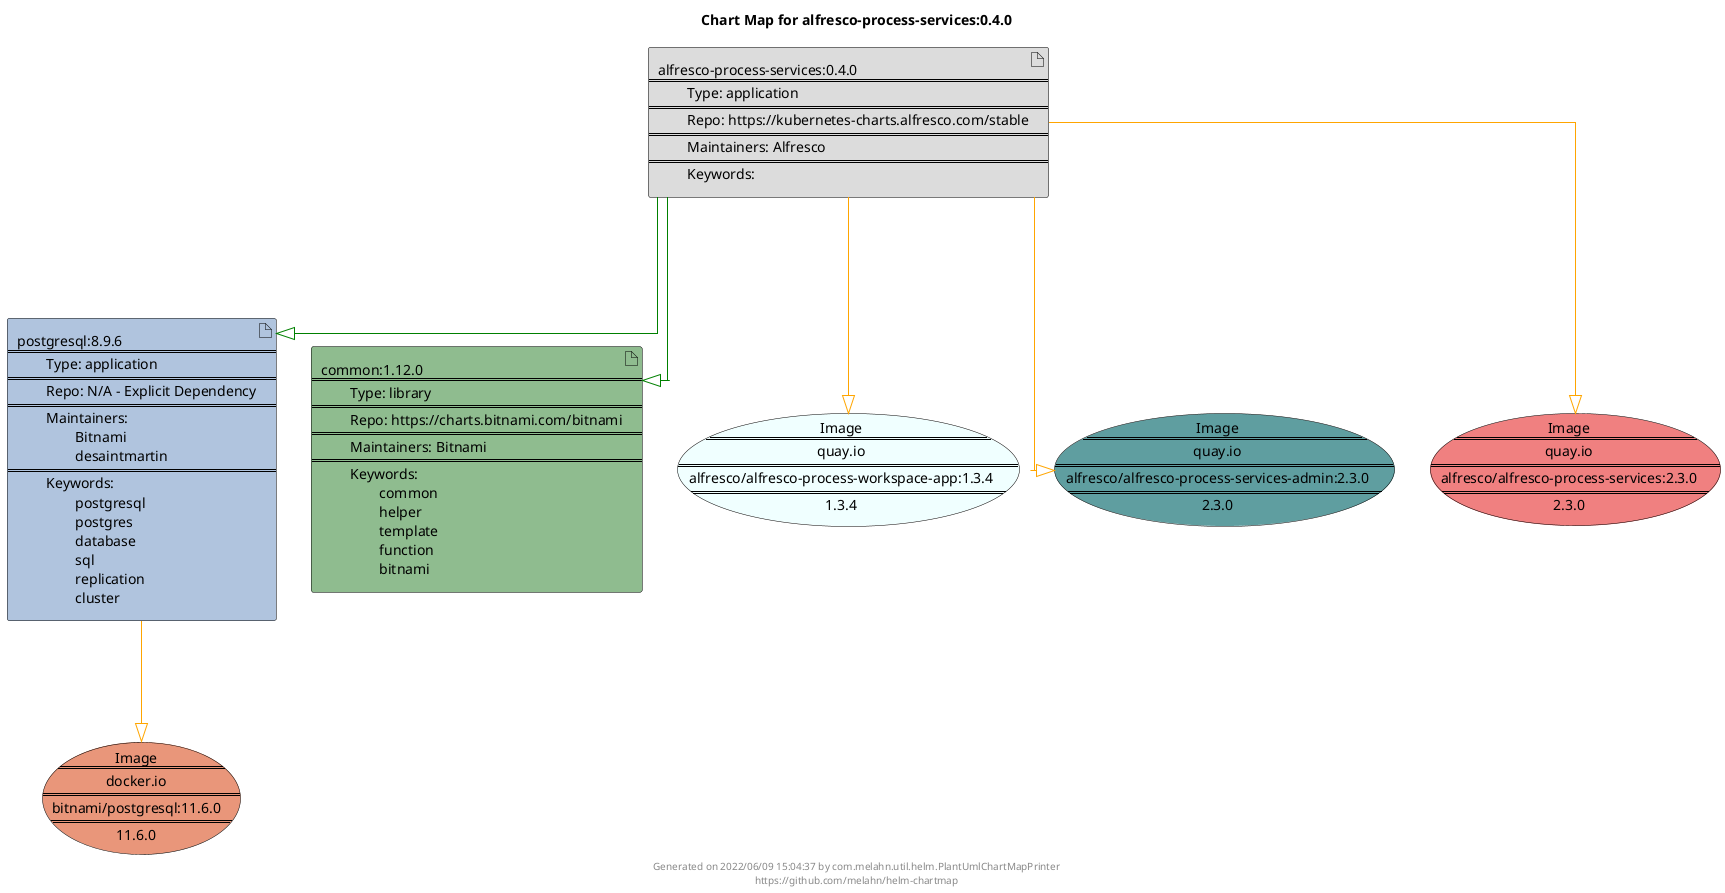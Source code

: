 @startuml
skinparam linetype ortho
skinparam backgroundColor white
skinparam usecaseBorderColor black
skinparam usecaseArrowColor LightSlateGray
skinparam artifactBorderColor black
skinparam artifactArrowColor LightSlateGray

title Chart Map for alfresco-process-services:0.4.0

'There are 3 referenced Helm Charts
artifact "alfresco-process-services:0.4.0\n====\n\tType: application\n====\n\tRepo: https://kubernetes-charts.alfresco.com/stable\n====\n\tMaintainers: Alfresco\n====\n\tKeywords: " as alfresco_process_services_0_4_0 #Gainsboro
artifact "postgresql:8.9.6\n====\n\tType: application\n====\n\tRepo: N/A - Explicit Dependency\n====\n\tMaintainers: \n\t\tBitnami\n\t\tdesaintmartin\n====\n\tKeywords: \n\t\tpostgresql\n\t\tpostgres\n\t\tdatabase\n\t\tsql\n\t\treplication\n\t\tcluster" as postgresql_8_9_6 #LightSteelBlue
artifact "common:1.12.0\n====\n\tType: library\n====\n\tRepo: https://charts.bitnami.com/bitnami\n====\n\tMaintainers: Bitnami\n====\n\tKeywords: \n\t\tcommon\n\t\thelper\n\t\ttemplate\n\t\tfunction\n\t\tbitnami" as common_1_12_0 #DarkSeaGreen

'There are 4 referenced Docker Images
usecase "Image\n====\nquay.io\n====\nalfresco/alfresco-process-workspace-app:1.3.4\n====\n1.3.4" as quay_io_alfresco_alfresco_process_workspace_app_1_3_4 #Azure
usecase "Image\n====\nquay.io\n====\nalfresco/alfresco-process-services-admin:2.3.0\n====\n2.3.0" as quay_io_alfresco_alfresco_process_services_admin_2_3_0 #CadetBlue
usecase "Image\n====\ndocker.io\n====\nbitnami/postgresql:11.6.0\n====\n11.6.0" as docker_io_bitnami_postgresql_11_6_0 #DarkSalmon
usecase "Image\n====\nquay.io\n====\nalfresco/alfresco-process-services:2.3.0\n====\n2.3.0" as quay_io_alfresco_alfresco_process_services_2_3_0 #LightCoral

'Chart Dependencies
alfresco_process_services_0_4_0--[#green]-|>common_1_12_0
alfresco_process_services_0_4_0--[#green]-|>postgresql_8_9_6
alfresco_process_services_0_4_0--[#orange]-|>quay_io_alfresco_alfresco_process_services_admin_2_3_0
alfresco_process_services_0_4_0--[#orange]-|>quay_io_alfresco_alfresco_process_workspace_app_1_3_4
alfresco_process_services_0_4_0--[#orange]-|>quay_io_alfresco_alfresco_process_services_2_3_0
postgresql_8_9_6--[#orange]-|>docker_io_bitnami_postgresql_11_6_0

center footer Generated on 2022/06/09 15:04:37 by com.melahn.util.helm.PlantUmlChartMapPrinter\nhttps://github.com/melahn/helm-chartmap
@enduml
